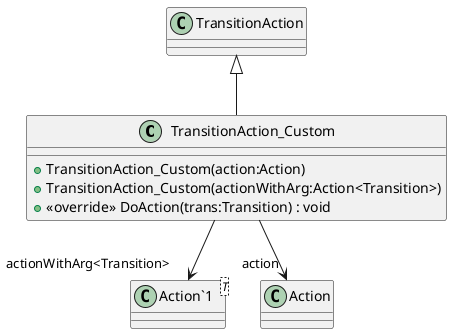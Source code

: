 @startuml
class TransitionAction_Custom {
    + TransitionAction_Custom(action:Action)
    + TransitionAction_Custom(actionWithArg:Action<Transition>)
    + <<override>> DoAction(trans:Transition) : void
}
class "Action`1"<T> {
}
TransitionAction <|-- TransitionAction_Custom
TransitionAction_Custom --> "action" Action
TransitionAction_Custom --> "actionWithArg<Transition>" "Action`1"
@enduml
